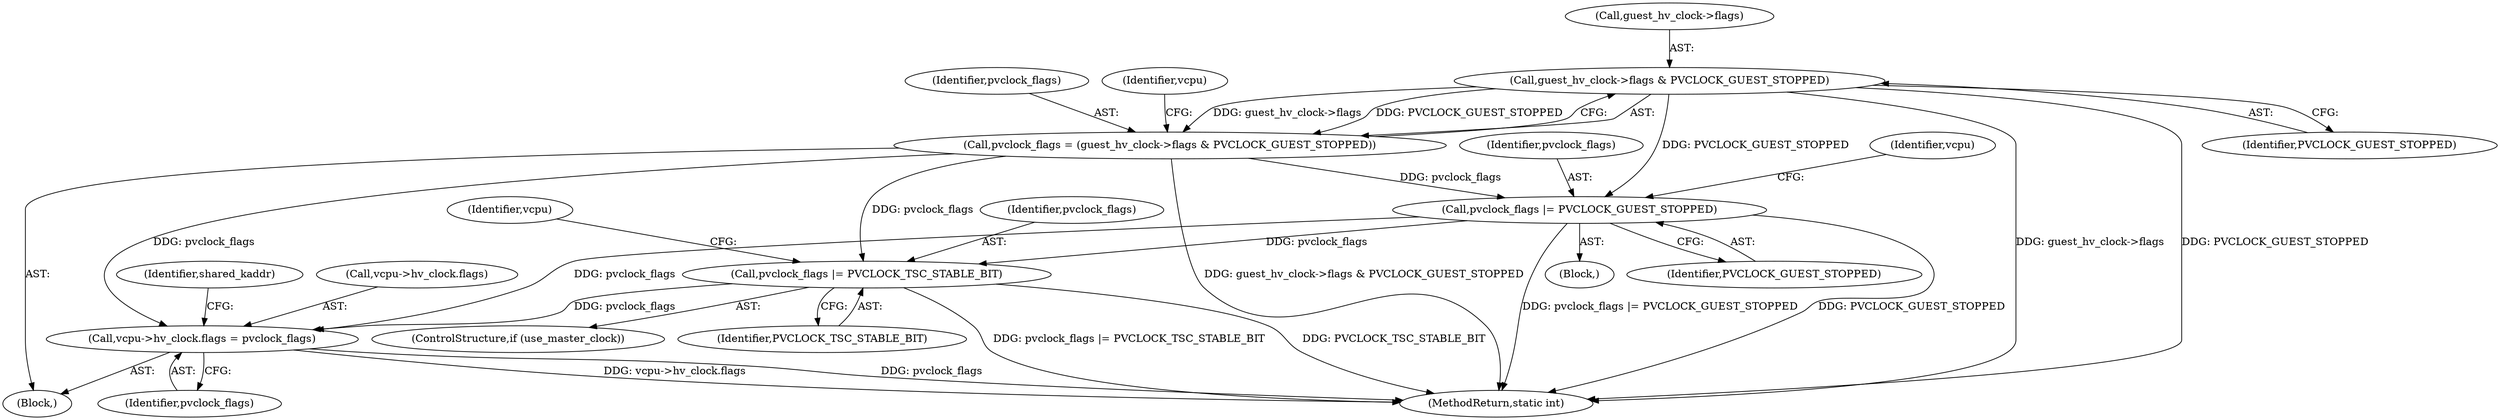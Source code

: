 digraph "0_linux_0b79459b482e85cb7426aa7da683a9f2c97aeae1_0@pointer" {
"1000374" [label="(Call,guest_hv_clock->flags & PVCLOCK_GUEST_STOPPED)"];
"1000372" [label="(Call,pvclock_flags = (guest_hv_clock->flags & PVCLOCK_GUEST_STOPPED))"];
"1000384" [label="(Call,pvclock_flags |= PVCLOCK_GUEST_STOPPED)"];
"1000394" [label="(Call,pvclock_flags |= PVCLOCK_TSC_STABLE_BIT)"];
"1000397" [label="(Call,vcpu->hv_clock.flags = pvclock_flags)"];
"1000374" [label="(Call,guest_hv_clock->flags & PVCLOCK_GUEST_STOPPED)"];
"1000386" [label="(Identifier,PVCLOCK_GUEST_STOPPED)"];
"1000406" [label="(Identifier,shared_kaddr)"];
"1000389" [label="(Identifier,vcpu)"];
"1000392" [label="(ControlStructure,if (use_master_clock))"];
"1000394" [label="(Call,pvclock_flags |= PVCLOCK_TSC_STABLE_BIT)"];
"1000383" [label="(Block,)"];
"1000378" [label="(Identifier,PVCLOCK_GUEST_STOPPED)"];
"1000373" [label="(Identifier,pvclock_flags)"];
"1000403" [label="(Identifier,pvclock_flags)"];
"1000396" [label="(Identifier,PVCLOCK_TSC_STABLE_BIT)"];
"1000372" [label="(Call,pvclock_flags = (guest_hv_clock->flags & PVCLOCK_GUEST_STOPPED))"];
"1000375" [label="(Call,guest_hv_clock->flags)"];
"1000431" [label="(MethodReturn,static int)"];
"1000397" [label="(Call,vcpu->hv_clock.flags = pvclock_flags)"];
"1000398" [label="(Call,vcpu->hv_clock.flags)"];
"1000384" [label="(Call,pvclock_flags |= PVCLOCK_GUEST_STOPPED)"];
"1000400" [label="(Identifier,vcpu)"];
"1000395" [label="(Identifier,pvclock_flags)"];
"1000111" [label="(Block,)"];
"1000381" [label="(Identifier,vcpu)"];
"1000385" [label="(Identifier,pvclock_flags)"];
"1000374" -> "1000372"  [label="AST: "];
"1000374" -> "1000378"  [label="CFG: "];
"1000375" -> "1000374"  [label="AST: "];
"1000378" -> "1000374"  [label="AST: "];
"1000372" -> "1000374"  [label="CFG: "];
"1000374" -> "1000431"  [label="DDG: guest_hv_clock->flags"];
"1000374" -> "1000431"  [label="DDG: PVCLOCK_GUEST_STOPPED"];
"1000374" -> "1000372"  [label="DDG: guest_hv_clock->flags"];
"1000374" -> "1000372"  [label="DDG: PVCLOCK_GUEST_STOPPED"];
"1000374" -> "1000384"  [label="DDG: PVCLOCK_GUEST_STOPPED"];
"1000372" -> "1000111"  [label="AST: "];
"1000373" -> "1000372"  [label="AST: "];
"1000381" -> "1000372"  [label="CFG: "];
"1000372" -> "1000431"  [label="DDG: guest_hv_clock->flags & PVCLOCK_GUEST_STOPPED"];
"1000372" -> "1000384"  [label="DDG: pvclock_flags"];
"1000372" -> "1000394"  [label="DDG: pvclock_flags"];
"1000372" -> "1000397"  [label="DDG: pvclock_flags"];
"1000384" -> "1000383"  [label="AST: "];
"1000384" -> "1000386"  [label="CFG: "];
"1000385" -> "1000384"  [label="AST: "];
"1000386" -> "1000384"  [label="AST: "];
"1000389" -> "1000384"  [label="CFG: "];
"1000384" -> "1000431"  [label="DDG: pvclock_flags |= PVCLOCK_GUEST_STOPPED"];
"1000384" -> "1000431"  [label="DDG: PVCLOCK_GUEST_STOPPED"];
"1000384" -> "1000394"  [label="DDG: pvclock_flags"];
"1000384" -> "1000397"  [label="DDG: pvclock_flags"];
"1000394" -> "1000392"  [label="AST: "];
"1000394" -> "1000396"  [label="CFG: "];
"1000395" -> "1000394"  [label="AST: "];
"1000396" -> "1000394"  [label="AST: "];
"1000400" -> "1000394"  [label="CFG: "];
"1000394" -> "1000431"  [label="DDG: PVCLOCK_TSC_STABLE_BIT"];
"1000394" -> "1000431"  [label="DDG: pvclock_flags |= PVCLOCK_TSC_STABLE_BIT"];
"1000394" -> "1000397"  [label="DDG: pvclock_flags"];
"1000397" -> "1000111"  [label="AST: "];
"1000397" -> "1000403"  [label="CFG: "];
"1000398" -> "1000397"  [label="AST: "];
"1000403" -> "1000397"  [label="AST: "];
"1000406" -> "1000397"  [label="CFG: "];
"1000397" -> "1000431"  [label="DDG: vcpu->hv_clock.flags"];
"1000397" -> "1000431"  [label="DDG: pvclock_flags"];
}
